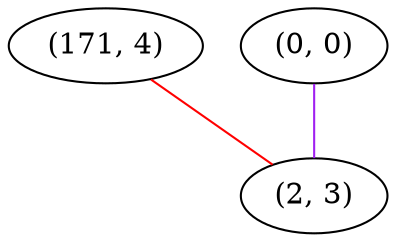 graph "" {
"(171, 4)";
"(0, 0)";
"(2, 3)";
"(171, 4)" -- "(2, 3)"  [color=red, key=0, weight=1];
"(0, 0)" -- "(2, 3)"  [color=purple, key=0, weight=4];
}
